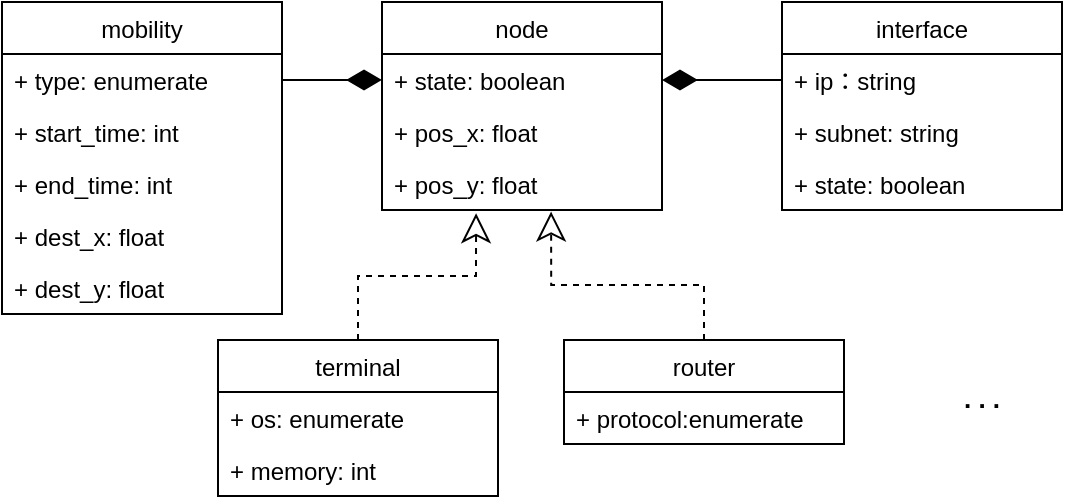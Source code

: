 <mxfile version="12.6.6" type="github">
  <diagram id="JTEC7zDQZaKKNVADHG2T" name="Page-1">
    <mxGraphModel dx="946" dy="477" grid="0" gridSize="10" guides="1" tooltips="1" connect="1" arrows="1" fold="1" page="1" pageScale="1" pageWidth="827" pageHeight="1169" math="0" shadow="0">
      <root>
        <mxCell id="0"/>
        <mxCell id="1" parent="0"/>
        <mxCell id="XV6cIktCAMGyIGafRsGl-1" value="node" style="swimlane;fontStyle=0;childLayout=stackLayout;horizontal=1;startSize=26;fillColor=none;horizontalStack=0;resizeParent=1;resizeParentMax=0;resizeLast=0;collapsible=1;marginBottom=0;" parent="1" vertex="1">
          <mxGeometry x="440" y="90" width="140" height="104" as="geometry"/>
        </mxCell>
        <mxCell id="XV6cIktCAMGyIGafRsGl-2" value="+ state: boolean&#xa;" style="text;strokeColor=none;fillColor=none;align=left;verticalAlign=top;spacingLeft=4;spacingRight=4;overflow=hidden;rotatable=0;points=[[0,0.5],[1,0.5]];portConstraint=eastwest;" parent="XV6cIktCAMGyIGafRsGl-1" vertex="1">
          <mxGeometry y="26" width="140" height="26" as="geometry"/>
        </mxCell>
        <mxCell id="XV6cIktCAMGyIGafRsGl-3" value="+ pos_x: float" style="text;strokeColor=none;fillColor=none;align=left;verticalAlign=top;spacingLeft=4;spacingRight=4;overflow=hidden;rotatable=0;points=[[0,0.5],[1,0.5]];portConstraint=eastwest;" parent="XV6cIktCAMGyIGafRsGl-1" vertex="1">
          <mxGeometry y="52" width="140" height="26" as="geometry"/>
        </mxCell>
        <mxCell id="XV6cIktCAMGyIGafRsGl-4" value="+ pos_y: float" style="text;strokeColor=none;fillColor=none;align=left;verticalAlign=top;spacingLeft=4;spacingRight=4;overflow=hidden;rotatable=0;points=[[0,0.5],[1,0.5]];portConstraint=eastwest;" parent="XV6cIktCAMGyIGafRsGl-1" vertex="1">
          <mxGeometry y="78" width="140" height="26" as="geometry"/>
        </mxCell>
        <mxCell id="XV6cIktCAMGyIGafRsGl-20" style="edgeStyle=orthogonalEdgeStyle;rounded=0;orthogonalLoop=1;jettySize=auto;html=1;exitX=0.5;exitY=0;exitDx=0;exitDy=0;entryX=0.336;entryY=1.062;entryDx=0;entryDy=0;dashed=1;endArrow=classic;endFill=0;endSize=12;entryPerimeter=0;" parent="1" source="XV6cIktCAMGyIGafRsGl-7" target="XV6cIktCAMGyIGafRsGl-4" edge="1">
          <mxGeometry relative="1" as="geometry">
            <Array as="points">
              <mxPoint x="428" y="227"/>
              <mxPoint x="487" y="227"/>
            </Array>
          </mxGeometry>
        </mxCell>
        <mxCell id="XV6cIktCAMGyIGafRsGl-7" value="terminal" style="swimlane;fontStyle=0;childLayout=stackLayout;horizontal=1;startSize=26;fillColor=none;horizontalStack=0;resizeParent=1;resizeParentMax=0;resizeLast=0;collapsible=1;marginBottom=0;" parent="1" vertex="1">
          <mxGeometry x="358" y="259" width="140" height="78" as="geometry"/>
        </mxCell>
        <mxCell id="XV6cIktCAMGyIGafRsGl-8" value="+ os: enumerate" style="text;strokeColor=none;fillColor=none;align=left;verticalAlign=top;spacingLeft=4;spacingRight=4;overflow=hidden;rotatable=0;points=[[0,0.5],[1,0.5]];portConstraint=eastwest;" parent="XV6cIktCAMGyIGafRsGl-7" vertex="1">
          <mxGeometry y="26" width="140" height="26" as="geometry"/>
        </mxCell>
        <mxCell id="XV6cIktCAMGyIGafRsGl-9" value="+ memory: int" style="text;strokeColor=none;fillColor=none;align=left;verticalAlign=top;spacingLeft=4;spacingRight=4;overflow=hidden;rotatable=0;points=[[0,0.5],[1,0.5]];portConstraint=eastwest;" parent="XV6cIktCAMGyIGafRsGl-7" vertex="1">
          <mxGeometry y="52" width="140" height="26" as="geometry"/>
        </mxCell>
        <mxCell id="XV6cIktCAMGyIGafRsGl-35" style="edgeStyle=orthogonalEdgeStyle;rounded=0;orthogonalLoop=1;jettySize=auto;html=1;exitX=0.5;exitY=0;exitDx=0;exitDy=0;endArrow=classic;endFill=0;endSize=12;dashed=1;entryX=0.604;entryY=1.031;entryDx=0;entryDy=0;entryPerimeter=0;" parent="1" source="XV6cIktCAMGyIGafRsGl-11" target="XV6cIktCAMGyIGafRsGl-4" edge="1">
          <mxGeometry relative="1" as="geometry">
            <mxPoint x="525" y="200" as="targetPoint"/>
          </mxGeometry>
        </mxCell>
        <mxCell id="XV6cIktCAMGyIGafRsGl-11" value="router" style="swimlane;fontStyle=0;childLayout=stackLayout;horizontal=1;startSize=26;fillColor=none;horizontalStack=0;resizeParent=1;resizeParentMax=0;resizeLast=0;collapsible=1;marginBottom=0;" parent="1" vertex="1">
          <mxGeometry x="531" y="259" width="140" height="52" as="geometry"/>
        </mxCell>
        <mxCell id="XV6cIktCAMGyIGafRsGl-12" value="+ protocol:enumerate" style="text;strokeColor=none;fillColor=none;align=left;verticalAlign=top;spacingLeft=4;spacingRight=4;overflow=hidden;rotatable=0;points=[[0,0.5],[1,0.5]];portConstraint=eastwest;" parent="XV6cIktCAMGyIGafRsGl-11" vertex="1">
          <mxGeometry y="26" width="140" height="26" as="geometry"/>
        </mxCell>
        <mxCell id="XV6cIktCAMGyIGafRsGl-15" value="interface" style="swimlane;fontStyle=0;childLayout=stackLayout;horizontal=1;startSize=26;fillColor=none;horizontalStack=0;resizeParent=1;resizeParentMax=0;resizeLast=0;collapsible=1;marginBottom=0;" parent="1" vertex="1">
          <mxGeometry x="640" y="90" width="140" height="104" as="geometry"/>
        </mxCell>
        <mxCell id="XV6cIktCAMGyIGafRsGl-16" value="+ ip：string" style="text;strokeColor=none;fillColor=none;align=left;verticalAlign=top;spacingLeft=4;spacingRight=4;overflow=hidden;rotatable=0;points=[[0,0.5],[1,0.5]];portConstraint=eastwest;" parent="XV6cIktCAMGyIGafRsGl-15" vertex="1">
          <mxGeometry y="26" width="140" height="26" as="geometry"/>
        </mxCell>
        <mxCell id="XV6cIktCAMGyIGafRsGl-17" value="+ subnet: string" style="text;strokeColor=none;fillColor=none;align=left;verticalAlign=top;spacingLeft=4;spacingRight=4;overflow=hidden;rotatable=0;points=[[0,0.5],[1,0.5]];portConstraint=eastwest;" parent="XV6cIktCAMGyIGafRsGl-15" vertex="1">
          <mxGeometry y="52" width="140" height="26" as="geometry"/>
        </mxCell>
        <mxCell id="XV6cIktCAMGyIGafRsGl-18" value="+ state: boolean" style="text;strokeColor=none;fillColor=none;align=left;verticalAlign=top;spacingLeft=4;spacingRight=4;overflow=hidden;rotatable=0;points=[[0,0.5],[1,0.5]];portConstraint=eastwest;" parent="XV6cIktCAMGyIGafRsGl-15" vertex="1">
          <mxGeometry y="78" width="140" height="26" as="geometry"/>
        </mxCell>
        <mxCell id="XV6cIktCAMGyIGafRsGl-19" value="&lt;b&gt;&lt;font style=&quot;font-size: 13px&quot;&gt;. . .&lt;/font&gt;&lt;/b&gt;" style="text;html=1;strokeColor=none;fillColor=none;align=center;verticalAlign=middle;whiteSpace=wrap;rounded=0;" parent="1" vertex="1">
          <mxGeometry x="720" y="278" width="40" height="20" as="geometry"/>
        </mxCell>
        <mxCell id="XV6cIktCAMGyIGafRsGl-25" style="edgeStyle=orthogonalEdgeStyle;rounded=0;orthogonalLoop=1;jettySize=auto;html=1;exitX=0;exitY=0.5;exitDx=0;exitDy=0;entryX=1;entryY=0.5;entryDx=0;entryDy=0;endArrow=diamondThin;endFill=1;endSize=15;" parent="1" source="XV6cIktCAMGyIGafRsGl-16" target="XV6cIktCAMGyIGafRsGl-2" edge="1">
          <mxGeometry relative="1" as="geometry"/>
        </mxCell>
        <mxCell id="XV6cIktCAMGyIGafRsGl-26" value="mobility" style="swimlane;fontStyle=0;childLayout=stackLayout;horizontal=1;startSize=26;fillColor=none;horizontalStack=0;resizeParent=1;resizeParentMax=0;resizeLast=0;collapsible=1;marginBottom=0;" parent="1" vertex="1">
          <mxGeometry x="250" y="90" width="140" height="156" as="geometry"/>
        </mxCell>
        <mxCell id="XV6cIktCAMGyIGafRsGl-27" value="+ type: enumerate" style="text;strokeColor=none;fillColor=none;align=left;verticalAlign=top;spacingLeft=4;spacingRight=4;overflow=hidden;rotatable=0;points=[[0,0.5],[1,0.5]];portConstraint=eastwest;" parent="XV6cIktCAMGyIGafRsGl-26" vertex="1">
          <mxGeometry y="26" width="140" height="26" as="geometry"/>
        </mxCell>
        <mxCell id="XV6cIktCAMGyIGafRsGl-31" value="+ start_time: int" style="text;strokeColor=none;fillColor=none;align=left;verticalAlign=top;spacingLeft=4;spacingRight=4;overflow=hidden;rotatable=0;points=[[0,0.5],[1,0.5]];portConstraint=eastwest;" parent="XV6cIktCAMGyIGafRsGl-26" vertex="1">
          <mxGeometry y="52" width="140" height="26" as="geometry"/>
        </mxCell>
        <mxCell id="XV6cIktCAMGyIGafRsGl-32" value="+ end_time: int" style="text;strokeColor=none;fillColor=none;align=left;verticalAlign=top;spacingLeft=4;spacingRight=4;overflow=hidden;rotatable=0;points=[[0,0.5],[1,0.5]];portConstraint=eastwest;" parent="XV6cIktCAMGyIGafRsGl-26" vertex="1">
          <mxGeometry y="78" width="140" height="26" as="geometry"/>
        </mxCell>
        <mxCell id="XV6cIktCAMGyIGafRsGl-33" value="+ dest_x: float" style="text;strokeColor=none;fillColor=none;align=left;verticalAlign=top;spacingLeft=4;spacingRight=4;overflow=hidden;rotatable=0;points=[[0,0.5],[1,0.5]];portConstraint=eastwest;" parent="XV6cIktCAMGyIGafRsGl-26" vertex="1">
          <mxGeometry y="104" width="140" height="26" as="geometry"/>
        </mxCell>
        <mxCell id="XV6cIktCAMGyIGafRsGl-34" value="+ dest_y: float" style="text;strokeColor=none;fillColor=none;align=left;verticalAlign=top;spacingLeft=4;spacingRight=4;overflow=hidden;rotatable=0;points=[[0,0.5],[1,0.5]];portConstraint=eastwest;" parent="XV6cIktCAMGyIGafRsGl-26" vertex="1">
          <mxGeometry y="130" width="140" height="26" as="geometry"/>
        </mxCell>
        <mxCell id="XV6cIktCAMGyIGafRsGl-30" style="edgeStyle=orthogonalEdgeStyle;rounded=0;orthogonalLoop=1;jettySize=auto;html=1;exitX=1;exitY=0.5;exitDx=0;exitDy=0;entryX=0;entryY=0.5;entryDx=0;entryDy=0;endArrow=diamondThin;endFill=1;endSize=15;" parent="1" source="XV6cIktCAMGyIGafRsGl-27" target="XV6cIktCAMGyIGafRsGl-2" edge="1">
          <mxGeometry relative="1" as="geometry"/>
        </mxCell>
      </root>
    </mxGraphModel>
  </diagram>
</mxfile>
